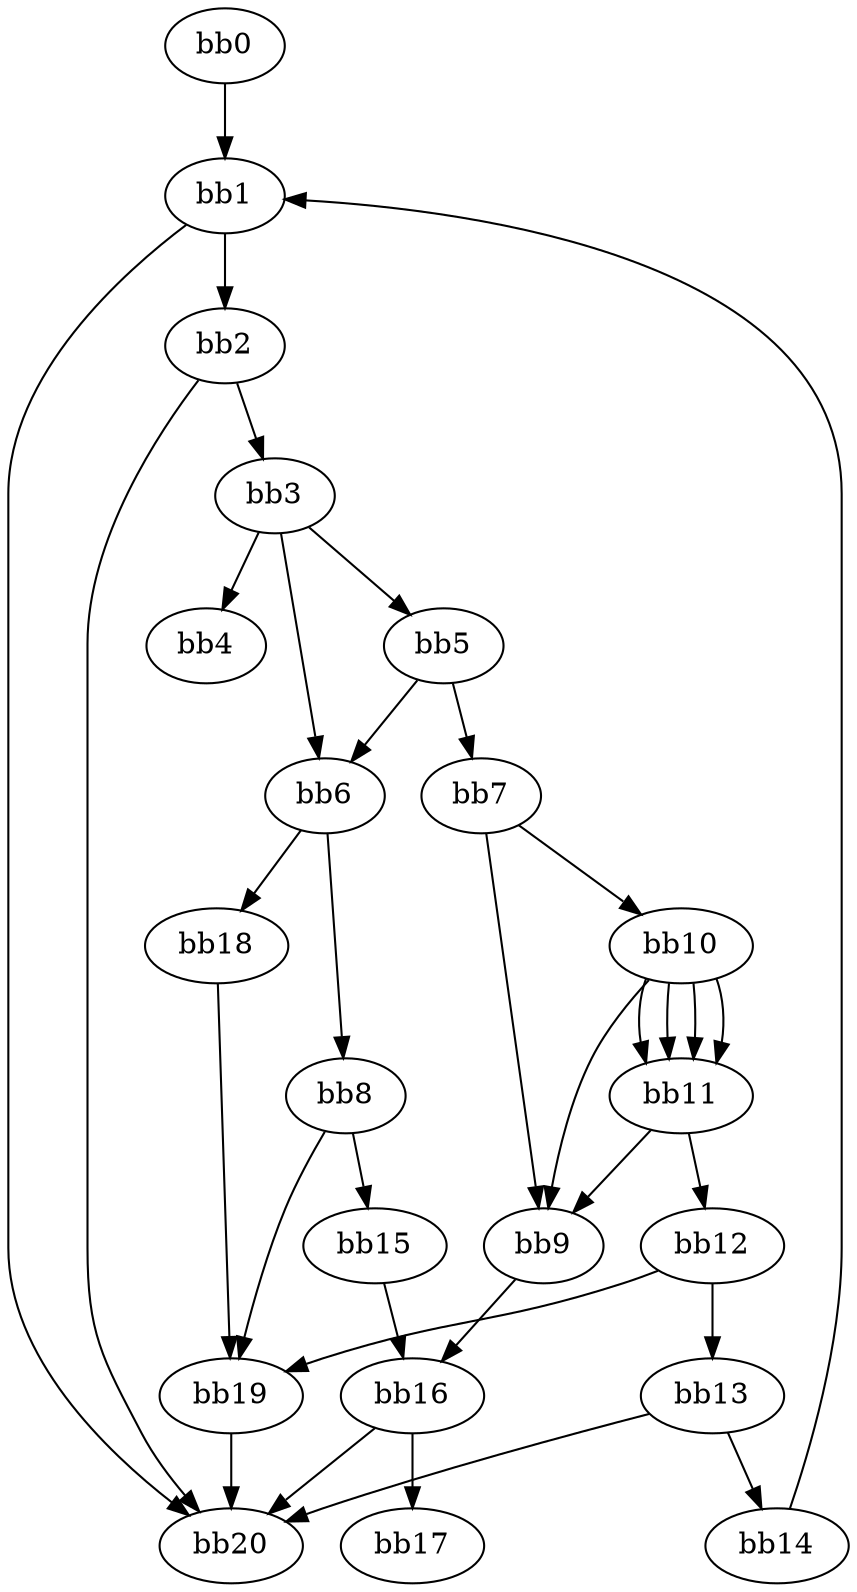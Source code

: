 digraph {
    0 [ label = "bb0\l" ]
    1 [ label = "bb1\l" ]
    2 [ label = "bb2\l" ]
    3 [ label = "bb3\l" ]
    4 [ label = "bb4\l" ]
    5 [ label = "bb5\l" ]
    6 [ label = "bb6\l" ]
    7 [ label = "bb7\l" ]
    8 [ label = "bb8\l" ]
    9 [ label = "bb9\l" ]
    10 [ label = "bb10\l" ]
    11 [ label = "bb11\l" ]
    12 [ label = "bb12\l" ]
    13 [ label = "bb13\l" ]
    14 [ label = "bb14\l" ]
    15 [ label = "bb15\l" ]
    16 [ label = "bb16\l" ]
    17 [ label = "bb17\l" ]
    18 [ label = "bb18\l" ]
    19 [ label = "bb19\l" ]
    20 [ label = "bb20\l" ]
    0 -> 1 [ ]
    1 -> 2 [ ]
    1 -> 20 [ ]
    2 -> 3 [ ]
    2 -> 20 [ ]
    3 -> 4 [ ]
    3 -> 5 [ ]
    3 -> 6 [ ]
    5 -> 6 [ ]
    5 -> 7 [ ]
    6 -> 8 [ ]
    6 -> 18 [ ]
    7 -> 9 [ ]
    7 -> 10 [ ]
    8 -> 15 [ ]
    8 -> 19 [ ]
    9 -> 16 [ ]
    10 -> 9 [ ]
    10 -> 11 [ ]
    10 -> 11 [ ]
    10 -> 11 [ ]
    10 -> 11 [ ]
    11 -> 9 [ ]
    11 -> 12 [ ]
    12 -> 13 [ ]
    12 -> 19 [ ]
    13 -> 14 [ ]
    13 -> 20 [ ]
    14 -> 1 [ ]
    15 -> 16 [ ]
    16 -> 17 [ ]
    16 -> 20 [ ]
    18 -> 19 [ ]
    19 -> 20 [ ]
}

